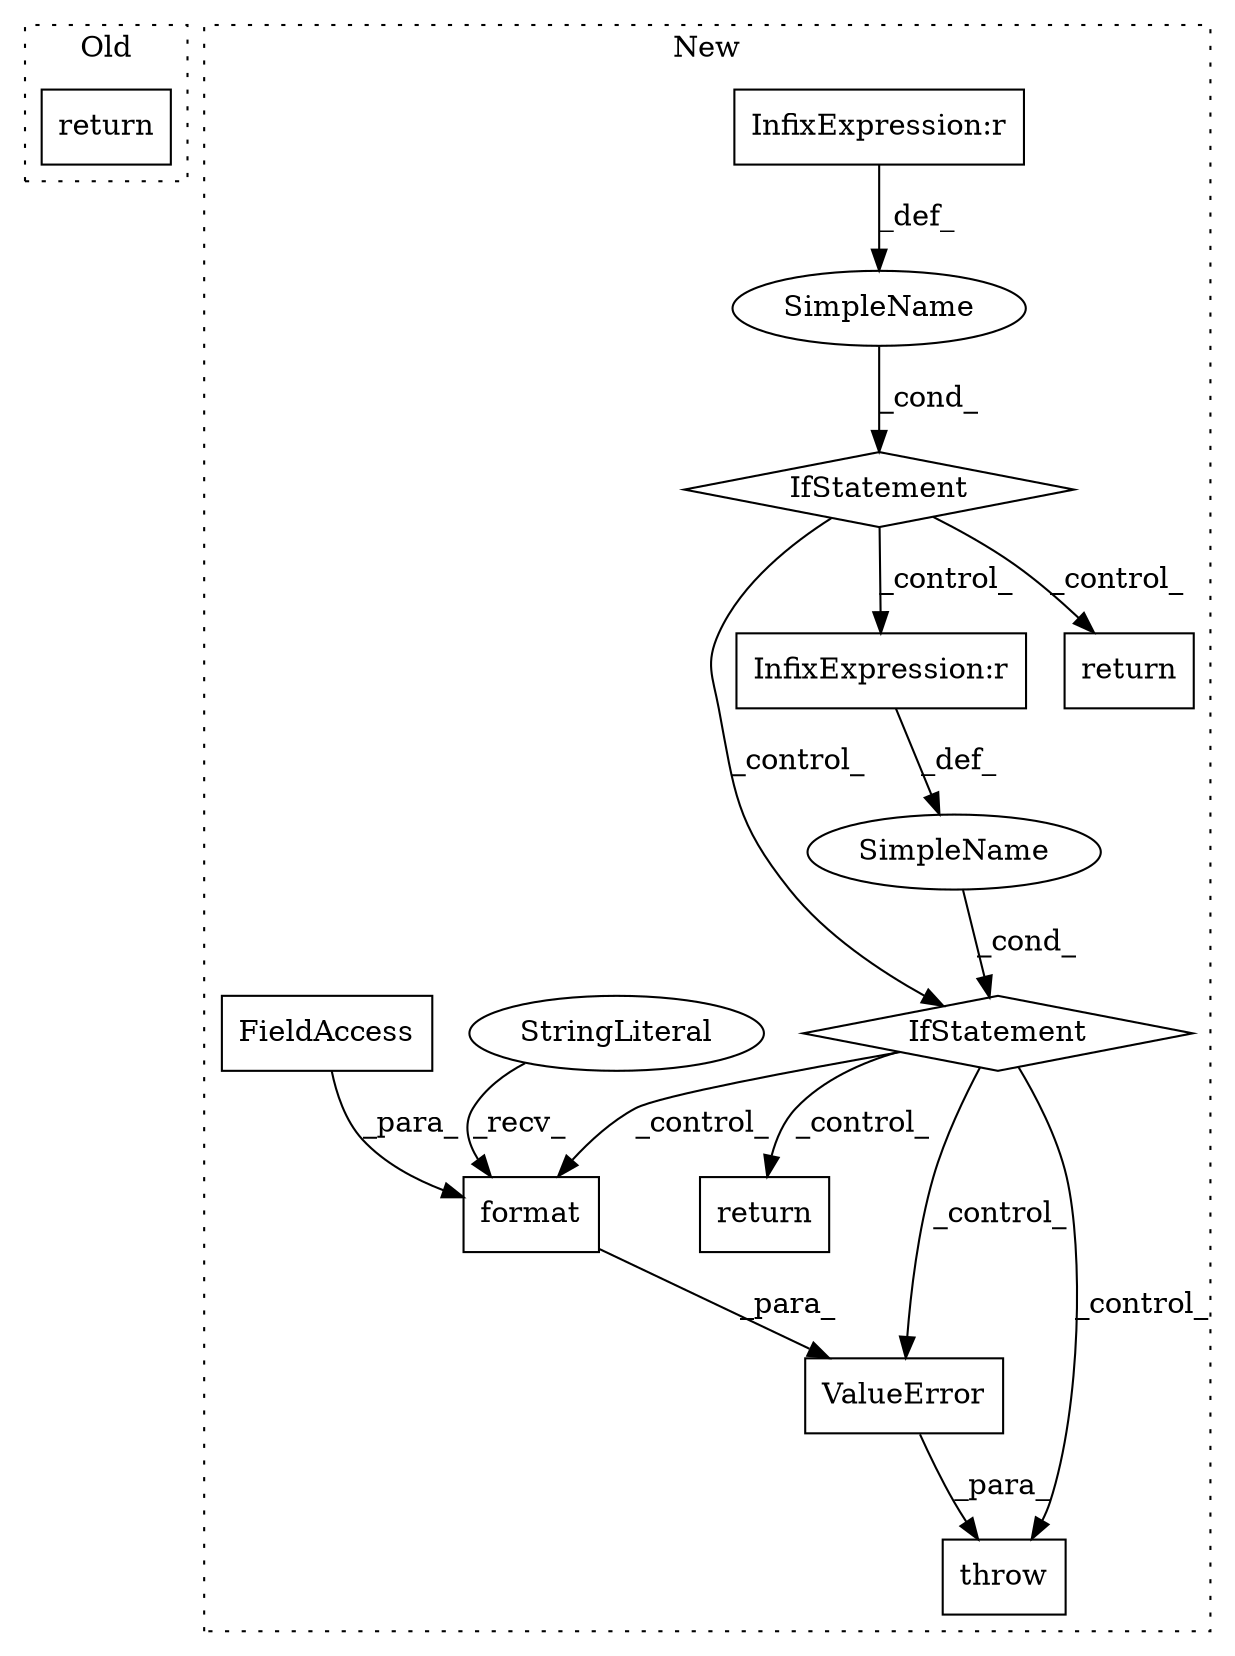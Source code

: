 digraph G {
subgraph cluster0 {
1 [label="return" a="41" s="1279" l="18" shape="box"];
label = "Old";
style="dotted";
}
subgraph cluster1 {
2 [label="format" a="32" s="1810,1856" l="7,1" shape="box"];
3 [label="StringLiteral" a="45" s="1746" l="63" shape="ellipse"];
4 [label="IfStatement" a="25" s="1496,1567" l="4,2" shape="diamond"];
5 [label="SimpleName" a="42" s="" l="" shape="ellipse"];
6 [label="InfixExpression:r" a="27" s="1510" l="4" shape="box"];
7 [label="throw" a="53" s="1729" l="6" shape="box"];
8 [label="return" a="41" s="1577" l="7" shape="box"];
9 [label="ValueError" a="32" s="1735,1857" l="11,1" shape="box"];
10 [label="SimpleName" a="42" s="" l="" shape="ellipse"];
11 [label="IfStatement" a="25" s="1275,1340" l="4,2" shape="diamond"];
12 [label="InfixExpression:r" a="27" s="1289" l="4" shape="box"];
13 [label="return" a="41" s="1350" l="7" shape="box"];
14 [label="FieldAccess" a="22" s="1817" l="39" shape="box"];
label = "New";
style="dotted";
}
2 -> 9 [label="_para_"];
3 -> 2 [label="_recv_"];
4 -> 2 [label="_control_"];
4 -> 7 [label="_control_"];
4 -> 9 [label="_control_"];
4 -> 8 [label="_control_"];
5 -> 4 [label="_cond_"];
6 -> 5 [label="_def_"];
9 -> 7 [label="_para_"];
10 -> 11 [label="_cond_"];
11 -> 4 [label="_control_"];
11 -> 13 [label="_control_"];
11 -> 6 [label="_control_"];
12 -> 10 [label="_def_"];
14 -> 2 [label="_para_"];
}